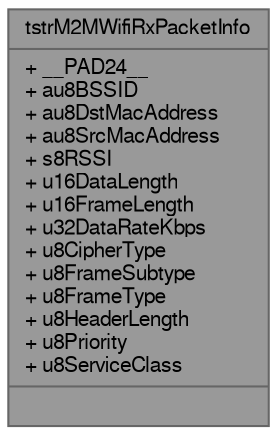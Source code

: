 digraph "tstrM2MWifiRxPacketInfo"
{
 // LATEX_PDF_SIZE
  bgcolor="transparent";
  edge [fontname=FreeSans,fontsize=10,labelfontname=FreeSans,labelfontsize=10];
  node [fontname=FreeSans,fontsize=10,shape=box,height=0.2,width=0.4];
  Node1 [shape=record,label="{tstrM2MWifiRxPacketInfo\n|+ __PAD24__\l+ au8BSSID\l+ au8DstMacAddress\l+ au8SrcMacAddress\l+ s8RSSI\l+ u16DataLength\l+ u16FrameLength\l+ u32DataRateKbps\l+ u8CipherType\l+ u8FrameSubtype\l+ u8FrameType\l+ u8HeaderLength\l+ u8Priority\l+ u8ServiceClass\l|}",height=0.2,width=0.4,color="gray40", fillcolor="grey60", style="filled", fontcolor="black",tooltip="Wi-Fi RX Frame Header."];
}
